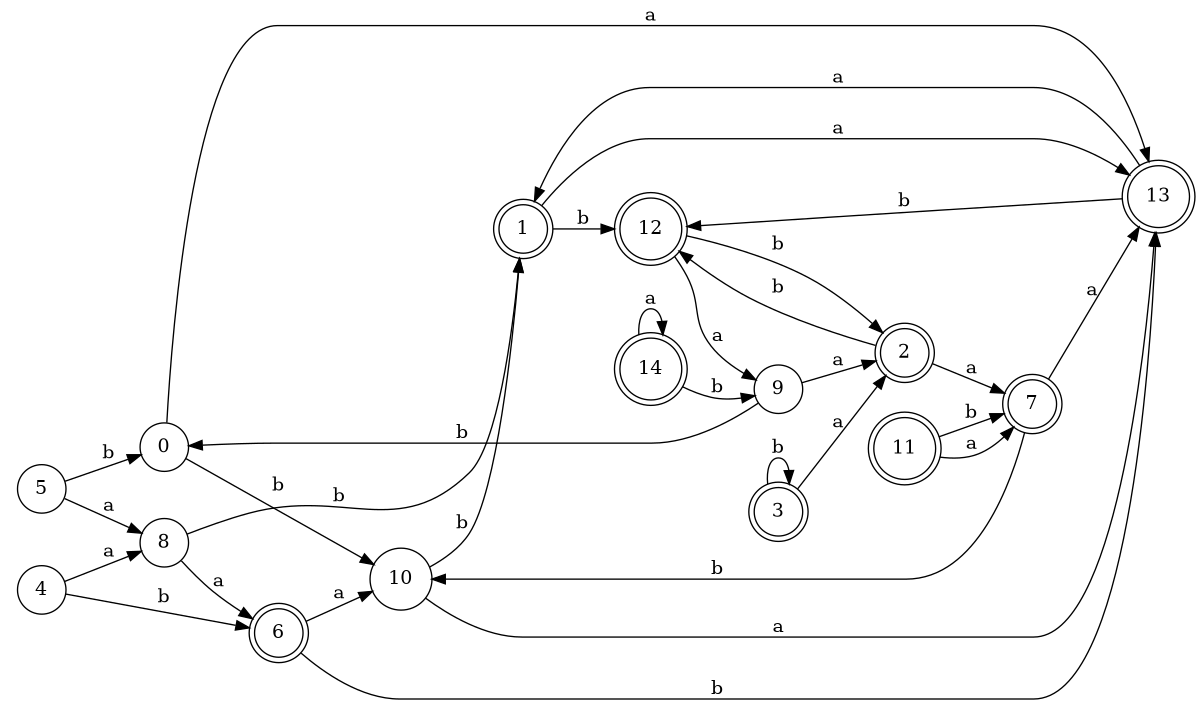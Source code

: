 digraph n12_3 {
__start0 [label="" shape="none"];

rankdir=LR;
size="8,5";

s0 [style="filled", color="black", fillcolor="white" shape="circle", label="0"];
s1 [style="rounded,filled", color="black", fillcolor="white" shape="doublecircle", label="1"];
s2 [style="rounded,filled", color="black", fillcolor="white" shape="doublecircle", label="2"];
s3 [style="rounded,filled", color="black", fillcolor="white" shape="doublecircle", label="3"];
s4 [style="filled", color="black", fillcolor="white" shape="circle", label="4"];
s5 [style="filled", color="black", fillcolor="white" shape="circle", label="5"];
s6 [style="rounded,filled", color="black", fillcolor="white" shape="doublecircle", label="6"];
s7 [style="rounded,filled", color="black", fillcolor="white" shape="doublecircle", label="7"];
s8 [style="filled", color="black", fillcolor="white" shape="circle", label="8"];
s9 [style="filled", color="black", fillcolor="white" shape="circle", label="9"];
s10 [style="filled", color="black", fillcolor="white" shape="circle", label="10"];
s11 [style="rounded,filled", color="black", fillcolor="white" shape="doublecircle", label="11"];
s12 [style="rounded,filled", color="black", fillcolor="white" shape="doublecircle", label="12"];
s13 [style="rounded,filled", color="black", fillcolor="white" shape="doublecircle", label="13"];
s14 [style="rounded,filled", color="black", fillcolor="white" shape="doublecircle", label="14"];
s0 -> s13 [label="a"];
s0 -> s10 [label="b"];
s1 -> s13 [label="a"];
s1 -> s12 [label="b"];
s2 -> s7 [label="a"];
s2 -> s12 [label="b"];
s3 -> s2 [label="a"];
s3 -> s3 [label="b"];
s4 -> s8 [label="a"];
s4 -> s6 [label="b"];
s5 -> s8 [label="a"];
s5 -> s0 [label="b"];
s6 -> s10 [label="a"];
s6 -> s13 [label="b"];
s7 -> s13 [label="a"];
s7 -> s10 [label="b"];
s8 -> s6 [label="a"];
s8 -> s1 [label="b"];
s9 -> s2 [label="a"];
s9 -> s0 [label="b"];
s10 -> s13 [label="a"];
s10 -> s1 [label="b"];
s11 -> s7 [label="a"];
s11 -> s7 [label="b"];
s12 -> s9 [label="a"];
s12 -> s2 [label="b"];
s13 -> s1 [label="a"];
s13 -> s12 [label="b"];
s14 -> s14 [label="a"];
s14 -> s9 [label="b"];

}